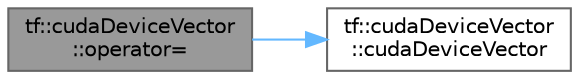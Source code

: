 digraph "tf::cudaDeviceVector::operator="
{
 // LATEX_PDF_SIZE
  bgcolor="transparent";
  edge [fontname=Helvetica,fontsize=10,labelfontname=Helvetica,labelfontsize=10];
  node [fontname=Helvetica,fontsize=10,shape=box,height=0.2,width=0.4];
  rankdir="LR";
  Node1 [id="Node000001",label="tf::cudaDeviceVector\l::operator=",height=0.2,width=0.4,color="gray40", fillcolor="grey60", style="filled", fontcolor="black",tooltip=" "];
  Node1 -> Node2 [id="edge1_Node000001_Node000002",color="steelblue1",style="solid",tooltip=" "];
  Node2 [id="Node000002",label="tf::cudaDeviceVector\l::cudaDeviceVector",height=0.2,width=0.4,color="grey40", fillcolor="white", style="filled",URL="$classtf_1_1cuda_device_vector.html#a7783ef6aed9b7872d22f5f9127887206",tooltip=" "];
}
